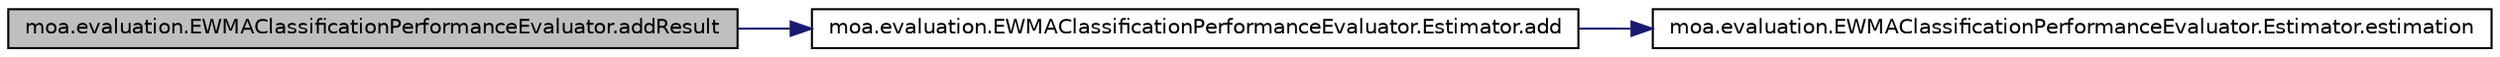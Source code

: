 digraph G
{
  edge [fontname="Helvetica",fontsize="10",labelfontname="Helvetica",labelfontsize="10"];
  node [fontname="Helvetica",fontsize="10",shape=record];
  rankdir=LR;
  Node1 [label="moa.evaluation.EWMAClassificationPerformanceEvaluator.addResult",height=0.2,width=0.4,color="black", fillcolor="grey75", style="filled" fontcolor="black"];
  Node1 -> Node2 [color="midnightblue",fontsize="10",style="solid",fontname="Helvetica"];
  Node2 [label="moa.evaluation.EWMAClassificationPerformanceEvaluator.Estimator.add",height=0.2,width=0.4,color="black", fillcolor="white", style="filled",URL="$classmoa_1_1evaluation_1_1EWMAClassificationPerformanceEvaluator_1_1Estimator.html#a7e9628fac18812f5c4dcc207aa96db04"];
  Node2 -> Node3 [color="midnightblue",fontsize="10",style="solid",fontname="Helvetica"];
  Node3 [label="moa.evaluation.EWMAClassificationPerformanceEvaluator.Estimator.estimation",height=0.2,width=0.4,color="black", fillcolor="white", style="filled",URL="$classmoa_1_1evaluation_1_1EWMAClassificationPerformanceEvaluator_1_1Estimator.html#a57179cfb08cdc2d42e2c85166f28cba0"];
}
